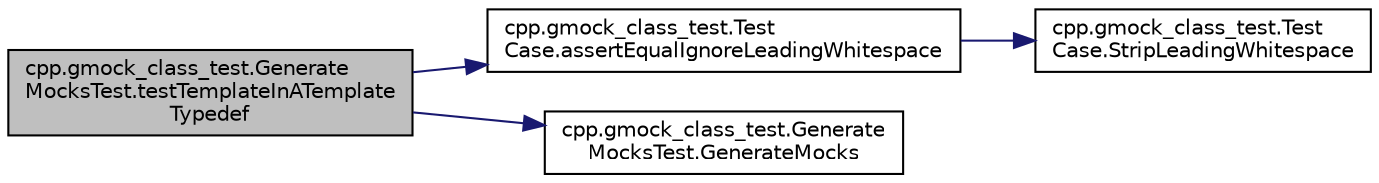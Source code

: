 digraph "cpp.gmock_class_test.GenerateMocksTest.testTemplateInATemplateTypedef"
{
  edge [fontname="Helvetica",fontsize="10",labelfontname="Helvetica",labelfontsize="10"];
  node [fontname="Helvetica",fontsize="10",shape=record];
  rankdir="LR";
  Node28 [label="cpp.gmock_class_test.Generate\lMocksTest.testTemplateInATemplate\lTypedef",height=0.2,width=0.4,color="black", fillcolor="grey75", style="filled", fontcolor="black"];
  Node28 -> Node29 [color="midnightblue",fontsize="10",style="solid",fontname="Helvetica"];
  Node29 [label="cpp.gmock_class_test.Test\lCase.assertEqualIgnoreLeadingWhitespace",height=0.2,width=0.4,color="black", fillcolor="white", style="filled",URL="$d0/d8a/classcpp_1_1gmock__class__test_1_1_test_case.html#a68f88bba11511f8c582123d47bf80464"];
  Node29 -> Node30 [color="midnightblue",fontsize="10",style="solid",fontname="Helvetica"];
  Node30 [label="cpp.gmock_class_test.Test\lCase.StripLeadingWhitespace",height=0.2,width=0.4,color="black", fillcolor="white", style="filled",URL="$d0/d8a/classcpp_1_1gmock__class__test_1_1_test_case.html#a366b15717eebc41e397357868c5734c5"];
  Node28 -> Node31 [color="midnightblue",fontsize="10",style="solid",fontname="Helvetica"];
  Node31 [label="cpp.gmock_class_test.Generate\lMocksTest.GenerateMocks",height=0.2,width=0.4,color="black", fillcolor="white", style="filled",URL="$d6/d25/classcpp_1_1gmock__class__test_1_1_generate_mocks_test.html#afdce6749dca14c1aa90762d389d92c87"];
}
